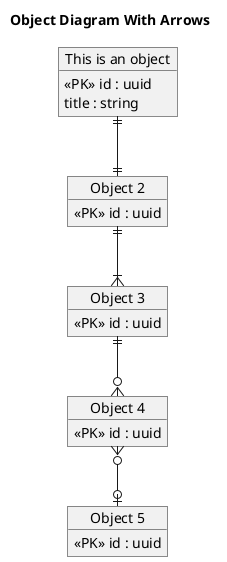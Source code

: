 @startuml ObjectWithArrows

title Object Diagram With Arrows

object "This is an object" as obj1 {
    <<PK>> id : uuid
    title : string
}

object "Object 2" as obj2 {
    <<PK>> id : uuid
}

object "Object 3" as obj3 {
    <<PK>> id : uuid
}

object "Object 4" as obj4 {
    <<PK>> id : uuid
}

object "Object 5" as obj5 {
    <<PK>> id : uuid
}

obj1 ||--|| obj2
obj2 ||--|{ obj3
obj3 ||--o{ obj4
obj4 }o--o| obj5

@enduml
